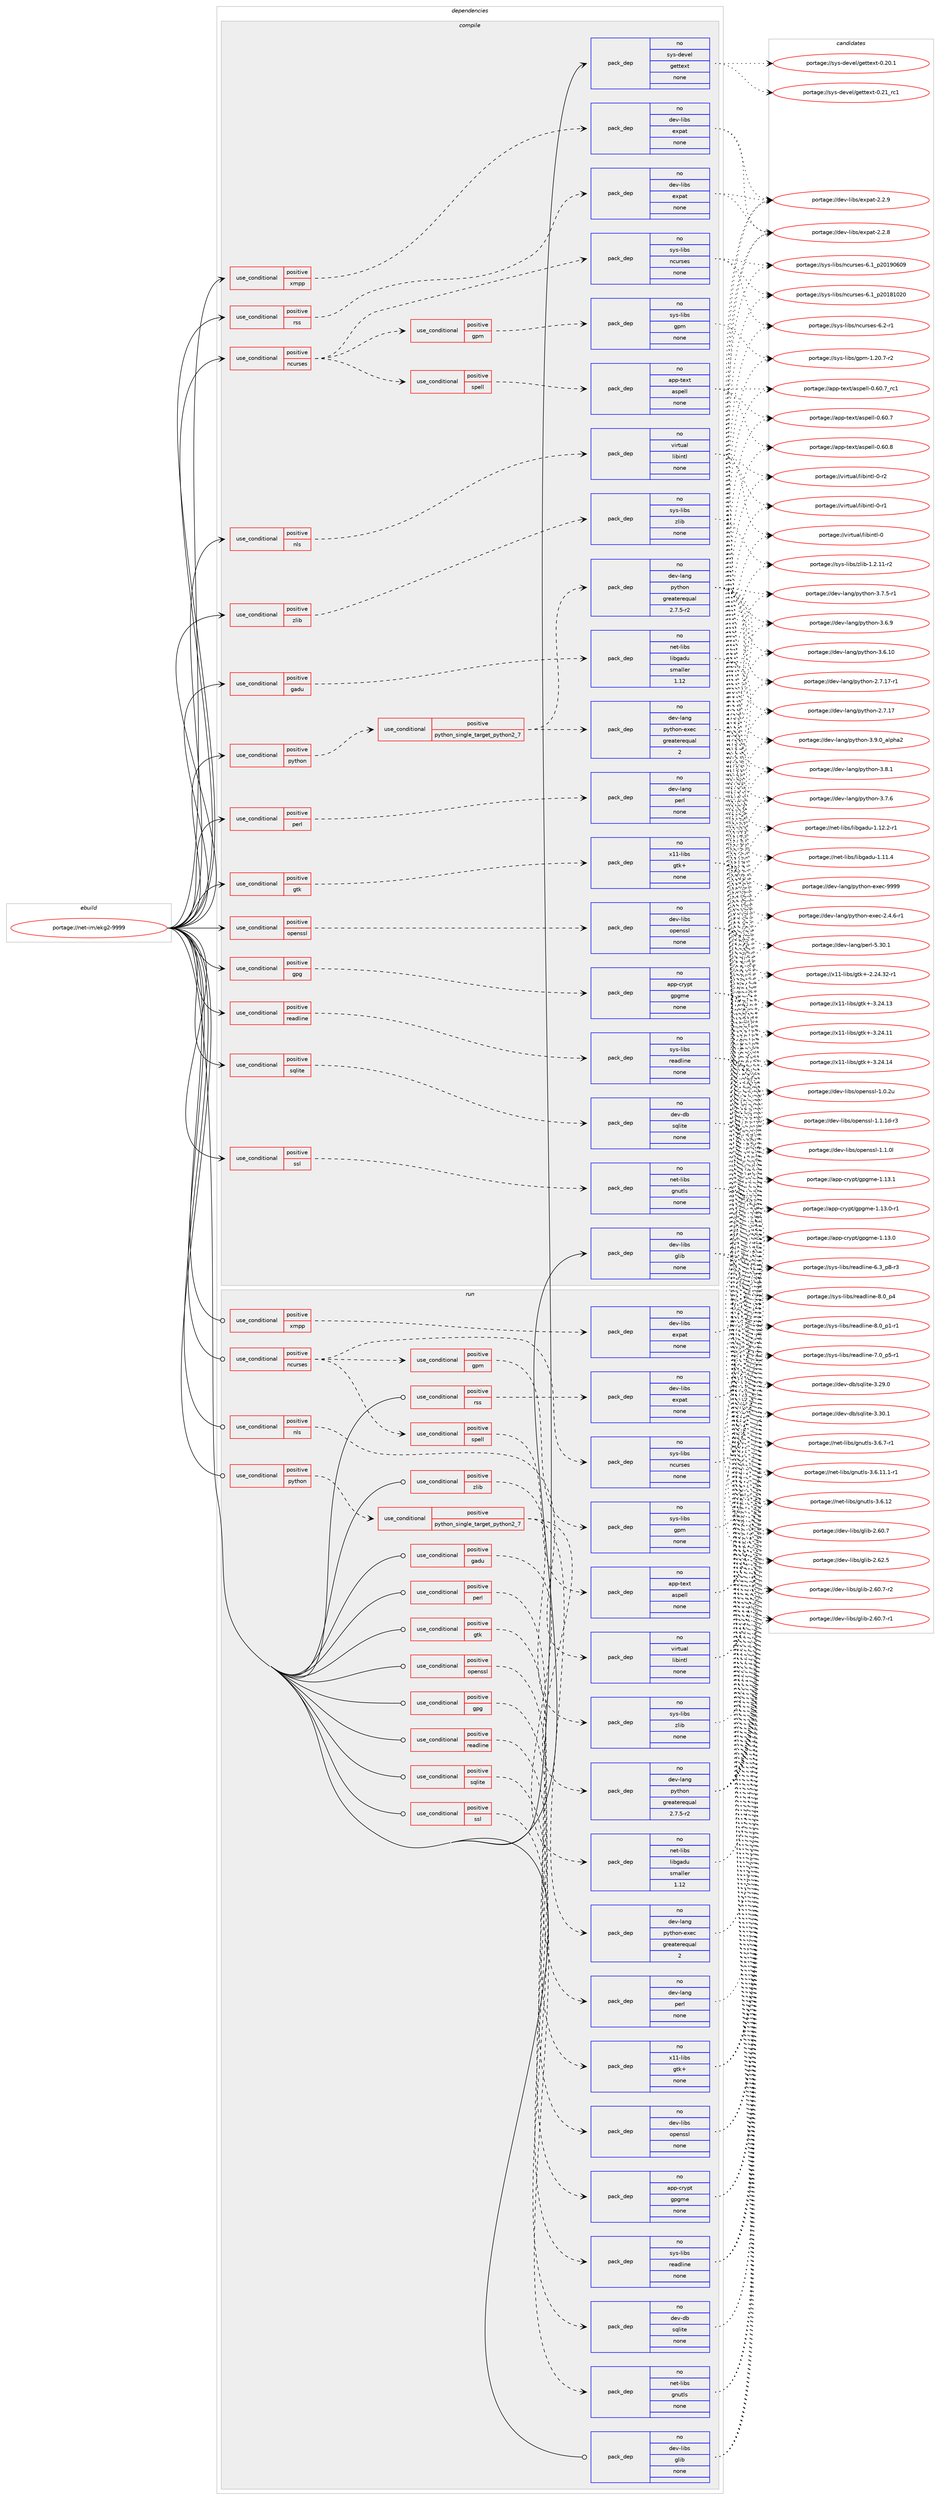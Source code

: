 digraph prolog {

# *************
# Graph options
# *************

newrank=true;
concentrate=true;
compound=true;
graph [rankdir=LR,fontname=Helvetica,fontsize=10,ranksep=1.5];#, ranksep=2.5, nodesep=0.2];
edge  [arrowhead=vee];
node  [fontname=Helvetica,fontsize=10];

# **********
# The ebuild
# **********

subgraph cluster_leftcol {
color=gray;
rank=same;
label=<<i>ebuild</i>>;
id [label="portage://net-im/ekg2-9999", color=red, width=4, href="../net-im/ekg2-9999.svg"];
}

# ****************
# The dependencies
# ****************

subgraph cluster_midcol {
color=gray;
label=<<i>dependencies</i>>;
subgraph cluster_compile {
fillcolor="#eeeeee";
style=filled;
label=<<i>compile</i>>;
subgraph cond21010 {
dependency94160 [label=<<TABLE BORDER="0" CELLBORDER="1" CELLSPACING="0" CELLPADDING="4"><TR><TD ROWSPAN="3" CELLPADDING="10">use_conditional</TD></TR><TR><TD>positive</TD></TR><TR><TD>gadu</TD></TR></TABLE>>, shape=none, color=red];
subgraph pack71405 {
dependency94161 [label=<<TABLE BORDER="0" CELLBORDER="1" CELLSPACING="0" CELLPADDING="4" WIDTH="220"><TR><TD ROWSPAN="6" CELLPADDING="30">pack_dep</TD></TR><TR><TD WIDTH="110">no</TD></TR><TR><TD>net-libs</TD></TR><TR><TD>libgadu</TD></TR><TR><TD>smaller</TD></TR><TR><TD>1.12</TD></TR></TABLE>>, shape=none, color=blue];
}
dependency94160:e -> dependency94161:w [weight=20,style="dashed",arrowhead="vee"];
}
id:e -> dependency94160:w [weight=20,style="solid",arrowhead="vee"];
subgraph cond21011 {
dependency94162 [label=<<TABLE BORDER="0" CELLBORDER="1" CELLSPACING="0" CELLPADDING="4"><TR><TD ROWSPAN="3" CELLPADDING="10">use_conditional</TD></TR><TR><TD>positive</TD></TR><TR><TD>gpg</TD></TR></TABLE>>, shape=none, color=red];
subgraph pack71406 {
dependency94163 [label=<<TABLE BORDER="0" CELLBORDER="1" CELLSPACING="0" CELLPADDING="4" WIDTH="220"><TR><TD ROWSPAN="6" CELLPADDING="30">pack_dep</TD></TR><TR><TD WIDTH="110">no</TD></TR><TR><TD>app-crypt</TD></TR><TR><TD>gpgme</TD></TR><TR><TD>none</TD></TR><TR><TD></TD></TR></TABLE>>, shape=none, color=blue];
}
dependency94162:e -> dependency94163:w [weight=20,style="dashed",arrowhead="vee"];
}
id:e -> dependency94162:w [weight=20,style="solid",arrowhead="vee"];
subgraph cond21012 {
dependency94164 [label=<<TABLE BORDER="0" CELLBORDER="1" CELLSPACING="0" CELLPADDING="4"><TR><TD ROWSPAN="3" CELLPADDING="10">use_conditional</TD></TR><TR><TD>positive</TD></TR><TR><TD>gtk</TD></TR></TABLE>>, shape=none, color=red];
subgraph pack71407 {
dependency94165 [label=<<TABLE BORDER="0" CELLBORDER="1" CELLSPACING="0" CELLPADDING="4" WIDTH="220"><TR><TD ROWSPAN="6" CELLPADDING="30">pack_dep</TD></TR><TR><TD WIDTH="110">no</TD></TR><TR><TD>x11-libs</TD></TR><TR><TD>gtk+</TD></TR><TR><TD>none</TD></TR><TR><TD></TD></TR></TABLE>>, shape=none, color=blue];
}
dependency94164:e -> dependency94165:w [weight=20,style="dashed",arrowhead="vee"];
}
id:e -> dependency94164:w [weight=20,style="solid",arrowhead="vee"];
subgraph cond21013 {
dependency94166 [label=<<TABLE BORDER="0" CELLBORDER="1" CELLSPACING="0" CELLPADDING="4"><TR><TD ROWSPAN="3" CELLPADDING="10">use_conditional</TD></TR><TR><TD>positive</TD></TR><TR><TD>ncurses</TD></TR></TABLE>>, shape=none, color=red];
subgraph pack71408 {
dependency94167 [label=<<TABLE BORDER="0" CELLBORDER="1" CELLSPACING="0" CELLPADDING="4" WIDTH="220"><TR><TD ROWSPAN="6" CELLPADDING="30">pack_dep</TD></TR><TR><TD WIDTH="110">no</TD></TR><TR><TD>sys-libs</TD></TR><TR><TD>ncurses</TD></TR><TR><TD>none</TD></TR><TR><TD></TD></TR></TABLE>>, shape=none, color=blue];
}
dependency94166:e -> dependency94167:w [weight=20,style="dashed",arrowhead="vee"];
subgraph cond21014 {
dependency94168 [label=<<TABLE BORDER="0" CELLBORDER="1" CELLSPACING="0" CELLPADDING="4"><TR><TD ROWSPAN="3" CELLPADDING="10">use_conditional</TD></TR><TR><TD>positive</TD></TR><TR><TD>gpm</TD></TR></TABLE>>, shape=none, color=red];
subgraph pack71409 {
dependency94169 [label=<<TABLE BORDER="0" CELLBORDER="1" CELLSPACING="0" CELLPADDING="4" WIDTH="220"><TR><TD ROWSPAN="6" CELLPADDING="30">pack_dep</TD></TR><TR><TD WIDTH="110">no</TD></TR><TR><TD>sys-libs</TD></TR><TR><TD>gpm</TD></TR><TR><TD>none</TD></TR><TR><TD></TD></TR></TABLE>>, shape=none, color=blue];
}
dependency94168:e -> dependency94169:w [weight=20,style="dashed",arrowhead="vee"];
}
dependency94166:e -> dependency94168:w [weight=20,style="dashed",arrowhead="vee"];
subgraph cond21015 {
dependency94170 [label=<<TABLE BORDER="0" CELLBORDER="1" CELLSPACING="0" CELLPADDING="4"><TR><TD ROWSPAN="3" CELLPADDING="10">use_conditional</TD></TR><TR><TD>positive</TD></TR><TR><TD>spell</TD></TR></TABLE>>, shape=none, color=red];
subgraph pack71410 {
dependency94171 [label=<<TABLE BORDER="0" CELLBORDER="1" CELLSPACING="0" CELLPADDING="4" WIDTH="220"><TR><TD ROWSPAN="6" CELLPADDING="30">pack_dep</TD></TR><TR><TD WIDTH="110">no</TD></TR><TR><TD>app-text</TD></TR><TR><TD>aspell</TD></TR><TR><TD>none</TD></TR><TR><TD></TD></TR></TABLE>>, shape=none, color=blue];
}
dependency94170:e -> dependency94171:w [weight=20,style="dashed",arrowhead="vee"];
}
dependency94166:e -> dependency94170:w [weight=20,style="dashed",arrowhead="vee"];
}
id:e -> dependency94166:w [weight=20,style="solid",arrowhead="vee"];
subgraph cond21016 {
dependency94172 [label=<<TABLE BORDER="0" CELLBORDER="1" CELLSPACING="0" CELLPADDING="4"><TR><TD ROWSPAN="3" CELLPADDING="10">use_conditional</TD></TR><TR><TD>positive</TD></TR><TR><TD>nls</TD></TR></TABLE>>, shape=none, color=red];
subgraph pack71411 {
dependency94173 [label=<<TABLE BORDER="0" CELLBORDER="1" CELLSPACING="0" CELLPADDING="4" WIDTH="220"><TR><TD ROWSPAN="6" CELLPADDING="30">pack_dep</TD></TR><TR><TD WIDTH="110">no</TD></TR><TR><TD>virtual</TD></TR><TR><TD>libintl</TD></TR><TR><TD>none</TD></TR><TR><TD></TD></TR></TABLE>>, shape=none, color=blue];
}
dependency94172:e -> dependency94173:w [weight=20,style="dashed",arrowhead="vee"];
}
id:e -> dependency94172:w [weight=20,style="solid",arrowhead="vee"];
subgraph cond21017 {
dependency94174 [label=<<TABLE BORDER="0" CELLBORDER="1" CELLSPACING="0" CELLPADDING="4"><TR><TD ROWSPAN="3" CELLPADDING="10">use_conditional</TD></TR><TR><TD>positive</TD></TR><TR><TD>openssl</TD></TR></TABLE>>, shape=none, color=red];
subgraph pack71412 {
dependency94175 [label=<<TABLE BORDER="0" CELLBORDER="1" CELLSPACING="0" CELLPADDING="4" WIDTH="220"><TR><TD ROWSPAN="6" CELLPADDING="30">pack_dep</TD></TR><TR><TD WIDTH="110">no</TD></TR><TR><TD>dev-libs</TD></TR><TR><TD>openssl</TD></TR><TR><TD>none</TD></TR><TR><TD></TD></TR></TABLE>>, shape=none, color=blue];
}
dependency94174:e -> dependency94175:w [weight=20,style="dashed",arrowhead="vee"];
}
id:e -> dependency94174:w [weight=20,style="solid",arrowhead="vee"];
subgraph cond21018 {
dependency94176 [label=<<TABLE BORDER="0" CELLBORDER="1" CELLSPACING="0" CELLPADDING="4"><TR><TD ROWSPAN="3" CELLPADDING="10">use_conditional</TD></TR><TR><TD>positive</TD></TR><TR><TD>perl</TD></TR></TABLE>>, shape=none, color=red];
subgraph pack71413 {
dependency94177 [label=<<TABLE BORDER="0" CELLBORDER="1" CELLSPACING="0" CELLPADDING="4" WIDTH="220"><TR><TD ROWSPAN="6" CELLPADDING="30">pack_dep</TD></TR><TR><TD WIDTH="110">no</TD></TR><TR><TD>dev-lang</TD></TR><TR><TD>perl</TD></TR><TR><TD>none</TD></TR><TR><TD></TD></TR></TABLE>>, shape=none, color=blue];
}
dependency94176:e -> dependency94177:w [weight=20,style="dashed",arrowhead="vee"];
}
id:e -> dependency94176:w [weight=20,style="solid",arrowhead="vee"];
subgraph cond21019 {
dependency94178 [label=<<TABLE BORDER="0" CELLBORDER="1" CELLSPACING="0" CELLPADDING="4"><TR><TD ROWSPAN="3" CELLPADDING="10">use_conditional</TD></TR><TR><TD>positive</TD></TR><TR><TD>python</TD></TR></TABLE>>, shape=none, color=red];
subgraph cond21020 {
dependency94179 [label=<<TABLE BORDER="0" CELLBORDER="1" CELLSPACING="0" CELLPADDING="4"><TR><TD ROWSPAN="3" CELLPADDING="10">use_conditional</TD></TR><TR><TD>positive</TD></TR><TR><TD>python_single_target_python2_7</TD></TR></TABLE>>, shape=none, color=red];
subgraph pack71414 {
dependency94180 [label=<<TABLE BORDER="0" CELLBORDER="1" CELLSPACING="0" CELLPADDING="4" WIDTH="220"><TR><TD ROWSPAN="6" CELLPADDING="30">pack_dep</TD></TR><TR><TD WIDTH="110">no</TD></TR><TR><TD>dev-lang</TD></TR><TR><TD>python</TD></TR><TR><TD>greaterequal</TD></TR><TR><TD>2.7.5-r2</TD></TR></TABLE>>, shape=none, color=blue];
}
dependency94179:e -> dependency94180:w [weight=20,style="dashed",arrowhead="vee"];
subgraph pack71415 {
dependency94181 [label=<<TABLE BORDER="0" CELLBORDER="1" CELLSPACING="0" CELLPADDING="4" WIDTH="220"><TR><TD ROWSPAN="6" CELLPADDING="30">pack_dep</TD></TR><TR><TD WIDTH="110">no</TD></TR><TR><TD>dev-lang</TD></TR><TR><TD>python-exec</TD></TR><TR><TD>greaterequal</TD></TR><TR><TD>2</TD></TR></TABLE>>, shape=none, color=blue];
}
dependency94179:e -> dependency94181:w [weight=20,style="dashed",arrowhead="vee"];
}
dependency94178:e -> dependency94179:w [weight=20,style="dashed",arrowhead="vee"];
}
id:e -> dependency94178:w [weight=20,style="solid",arrowhead="vee"];
subgraph cond21021 {
dependency94182 [label=<<TABLE BORDER="0" CELLBORDER="1" CELLSPACING="0" CELLPADDING="4"><TR><TD ROWSPAN="3" CELLPADDING="10">use_conditional</TD></TR><TR><TD>positive</TD></TR><TR><TD>readline</TD></TR></TABLE>>, shape=none, color=red];
subgraph pack71416 {
dependency94183 [label=<<TABLE BORDER="0" CELLBORDER="1" CELLSPACING="0" CELLPADDING="4" WIDTH="220"><TR><TD ROWSPAN="6" CELLPADDING="30">pack_dep</TD></TR><TR><TD WIDTH="110">no</TD></TR><TR><TD>sys-libs</TD></TR><TR><TD>readline</TD></TR><TR><TD>none</TD></TR><TR><TD></TD></TR></TABLE>>, shape=none, color=blue];
}
dependency94182:e -> dependency94183:w [weight=20,style="dashed",arrowhead="vee"];
}
id:e -> dependency94182:w [weight=20,style="solid",arrowhead="vee"];
subgraph cond21022 {
dependency94184 [label=<<TABLE BORDER="0" CELLBORDER="1" CELLSPACING="0" CELLPADDING="4"><TR><TD ROWSPAN="3" CELLPADDING="10">use_conditional</TD></TR><TR><TD>positive</TD></TR><TR><TD>rss</TD></TR></TABLE>>, shape=none, color=red];
subgraph pack71417 {
dependency94185 [label=<<TABLE BORDER="0" CELLBORDER="1" CELLSPACING="0" CELLPADDING="4" WIDTH="220"><TR><TD ROWSPAN="6" CELLPADDING="30">pack_dep</TD></TR><TR><TD WIDTH="110">no</TD></TR><TR><TD>dev-libs</TD></TR><TR><TD>expat</TD></TR><TR><TD>none</TD></TR><TR><TD></TD></TR></TABLE>>, shape=none, color=blue];
}
dependency94184:e -> dependency94185:w [weight=20,style="dashed",arrowhead="vee"];
}
id:e -> dependency94184:w [weight=20,style="solid",arrowhead="vee"];
subgraph cond21023 {
dependency94186 [label=<<TABLE BORDER="0" CELLBORDER="1" CELLSPACING="0" CELLPADDING="4"><TR><TD ROWSPAN="3" CELLPADDING="10">use_conditional</TD></TR><TR><TD>positive</TD></TR><TR><TD>sqlite</TD></TR></TABLE>>, shape=none, color=red];
subgraph pack71418 {
dependency94187 [label=<<TABLE BORDER="0" CELLBORDER="1" CELLSPACING="0" CELLPADDING="4" WIDTH="220"><TR><TD ROWSPAN="6" CELLPADDING="30">pack_dep</TD></TR><TR><TD WIDTH="110">no</TD></TR><TR><TD>dev-db</TD></TR><TR><TD>sqlite</TD></TR><TR><TD>none</TD></TR><TR><TD></TD></TR></TABLE>>, shape=none, color=blue];
}
dependency94186:e -> dependency94187:w [weight=20,style="dashed",arrowhead="vee"];
}
id:e -> dependency94186:w [weight=20,style="solid",arrowhead="vee"];
subgraph cond21024 {
dependency94188 [label=<<TABLE BORDER="0" CELLBORDER="1" CELLSPACING="0" CELLPADDING="4"><TR><TD ROWSPAN="3" CELLPADDING="10">use_conditional</TD></TR><TR><TD>positive</TD></TR><TR><TD>ssl</TD></TR></TABLE>>, shape=none, color=red];
subgraph pack71419 {
dependency94189 [label=<<TABLE BORDER="0" CELLBORDER="1" CELLSPACING="0" CELLPADDING="4" WIDTH="220"><TR><TD ROWSPAN="6" CELLPADDING="30">pack_dep</TD></TR><TR><TD WIDTH="110">no</TD></TR><TR><TD>net-libs</TD></TR><TR><TD>gnutls</TD></TR><TR><TD>none</TD></TR><TR><TD></TD></TR></TABLE>>, shape=none, color=blue];
}
dependency94188:e -> dependency94189:w [weight=20,style="dashed",arrowhead="vee"];
}
id:e -> dependency94188:w [weight=20,style="solid",arrowhead="vee"];
subgraph cond21025 {
dependency94190 [label=<<TABLE BORDER="0" CELLBORDER="1" CELLSPACING="0" CELLPADDING="4"><TR><TD ROWSPAN="3" CELLPADDING="10">use_conditional</TD></TR><TR><TD>positive</TD></TR><TR><TD>xmpp</TD></TR></TABLE>>, shape=none, color=red];
subgraph pack71420 {
dependency94191 [label=<<TABLE BORDER="0" CELLBORDER="1" CELLSPACING="0" CELLPADDING="4" WIDTH="220"><TR><TD ROWSPAN="6" CELLPADDING="30">pack_dep</TD></TR><TR><TD WIDTH="110">no</TD></TR><TR><TD>dev-libs</TD></TR><TR><TD>expat</TD></TR><TR><TD>none</TD></TR><TR><TD></TD></TR></TABLE>>, shape=none, color=blue];
}
dependency94190:e -> dependency94191:w [weight=20,style="dashed",arrowhead="vee"];
}
id:e -> dependency94190:w [weight=20,style="solid",arrowhead="vee"];
subgraph cond21026 {
dependency94192 [label=<<TABLE BORDER="0" CELLBORDER="1" CELLSPACING="0" CELLPADDING="4"><TR><TD ROWSPAN="3" CELLPADDING="10">use_conditional</TD></TR><TR><TD>positive</TD></TR><TR><TD>zlib</TD></TR></TABLE>>, shape=none, color=red];
subgraph pack71421 {
dependency94193 [label=<<TABLE BORDER="0" CELLBORDER="1" CELLSPACING="0" CELLPADDING="4" WIDTH="220"><TR><TD ROWSPAN="6" CELLPADDING="30">pack_dep</TD></TR><TR><TD WIDTH="110">no</TD></TR><TR><TD>sys-libs</TD></TR><TR><TD>zlib</TD></TR><TR><TD>none</TD></TR><TR><TD></TD></TR></TABLE>>, shape=none, color=blue];
}
dependency94192:e -> dependency94193:w [weight=20,style="dashed",arrowhead="vee"];
}
id:e -> dependency94192:w [weight=20,style="solid",arrowhead="vee"];
subgraph pack71422 {
dependency94194 [label=<<TABLE BORDER="0" CELLBORDER="1" CELLSPACING="0" CELLPADDING="4" WIDTH="220"><TR><TD ROWSPAN="6" CELLPADDING="30">pack_dep</TD></TR><TR><TD WIDTH="110">no</TD></TR><TR><TD>dev-libs</TD></TR><TR><TD>glib</TD></TR><TR><TD>none</TD></TR><TR><TD></TD></TR></TABLE>>, shape=none, color=blue];
}
id:e -> dependency94194:w [weight=20,style="solid",arrowhead="vee"];
subgraph pack71423 {
dependency94195 [label=<<TABLE BORDER="0" CELLBORDER="1" CELLSPACING="0" CELLPADDING="4" WIDTH="220"><TR><TD ROWSPAN="6" CELLPADDING="30">pack_dep</TD></TR><TR><TD WIDTH="110">no</TD></TR><TR><TD>sys-devel</TD></TR><TR><TD>gettext</TD></TR><TR><TD>none</TD></TR><TR><TD></TD></TR></TABLE>>, shape=none, color=blue];
}
id:e -> dependency94195:w [weight=20,style="solid",arrowhead="vee"];
}
subgraph cluster_compileandrun {
fillcolor="#eeeeee";
style=filled;
label=<<i>compile and run</i>>;
}
subgraph cluster_run {
fillcolor="#eeeeee";
style=filled;
label=<<i>run</i>>;
subgraph cond21027 {
dependency94196 [label=<<TABLE BORDER="0" CELLBORDER="1" CELLSPACING="0" CELLPADDING="4"><TR><TD ROWSPAN="3" CELLPADDING="10">use_conditional</TD></TR><TR><TD>positive</TD></TR><TR><TD>gadu</TD></TR></TABLE>>, shape=none, color=red];
subgraph pack71424 {
dependency94197 [label=<<TABLE BORDER="0" CELLBORDER="1" CELLSPACING="0" CELLPADDING="4" WIDTH="220"><TR><TD ROWSPAN="6" CELLPADDING="30">pack_dep</TD></TR><TR><TD WIDTH="110">no</TD></TR><TR><TD>net-libs</TD></TR><TR><TD>libgadu</TD></TR><TR><TD>smaller</TD></TR><TR><TD>1.12</TD></TR></TABLE>>, shape=none, color=blue];
}
dependency94196:e -> dependency94197:w [weight=20,style="dashed",arrowhead="vee"];
}
id:e -> dependency94196:w [weight=20,style="solid",arrowhead="odot"];
subgraph cond21028 {
dependency94198 [label=<<TABLE BORDER="0" CELLBORDER="1" CELLSPACING="0" CELLPADDING="4"><TR><TD ROWSPAN="3" CELLPADDING="10">use_conditional</TD></TR><TR><TD>positive</TD></TR><TR><TD>gpg</TD></TR></TABLE>>, shape=none, color=red];
subgraph pack71425 {
dependency94199 [label=<<TABLE BORDER="0" CELLBORDER="1" CELLSPACING="0" CELLPADDING="4" WIDTH="220"><TR><TD ROWSPAN="6" CELLPADDING="30">pack_dep</TD></TR><TR><TD WIDTH="110">no</TD></TR><TR><TD>app-crypt</TD></TR><TR><TD>gpgme</TD></TR><TR><TD>none</TD></TR><TR><TD></TD></TR></TABLE>>, shape=none, color=blue];
}
dependency94198:e -> dependency94199:w [weight=20,style="dashed",arrowhead="vee"];
}
id:e -> dependency94198:w [weight=20,style="solid",arrowhead="odot"];
subgraph cond21029 {
dependency94200 [label=<<TABLE BORDER="0" CELLBORDER="1" CELLSPACING="0" CELLPADDING="4"><TR><TD ROWSPAN="3" CELLPADDING="10">use_conditional</TD></TR><TR><TD>positive</TD></TR><TR><TD>gtk</TD></TR></TABLE>>, shape=none, color=red];
subgraph pack71426 {
dependency94201 [label=<<TABLE BORDER="0" CELLBORDER="1" CELLSPACING="0" CELLPADDING="4" WIDTH="220"><TR><TD ROWSPAN="6" CELLPADDING="30">pack_dep</TD></TR><TR><TD WIDTH="110">no</TD></TR><TR><TD>x11-libs</TD></TR><TR><TD>gtk+</TD></TR><TR><TD>none</TD></TR><TR><TD></TD></TR></TABLE>>, shape=none, color=blue];
}
dependency94200:e -> dependency94201:w [weight=20,style="dashed",arrowhead="vee"];
}
id:e -> dependency94200:w [weight=20,style="solid",arrowhead="odot"];
subgraph cond21030 {
dependency94202 [label=<<TABLE BORDER="0" CELLBORDER="1" CELLSPACING="0" CELLPADDING="4"><TR><TD ROWSPAN="3" CELLPADDING="10">use_conditional</TD></TR><TR><TD>positive</TD></TR><TR><TD>ncurses</TD></TR></TABLE>>, shape=none, color=red];
subgraph pack71427 {
dependency94203 [label=<<TABLE BORDER="0" CELLBORDER="1" CELLSPACING="0" CELLPADDING="4" WIDTH="220"><TR><TD ROWSPAN="6" CELLPADDING="30">pack_dep</TD></TR><TR><TD WIDTH="110">no</TD></TR><TR><TD>sys-libs</TD></TR><TR><TD>ncurses</TD></TR><TR><TD>none</TD></TR><TR><TD></TD></TR></TABLE>>, shape=none, color=blue];
}
dependency94202:e -> dependency94203:w [weight=20,style="dashed",arrowhead="vee"];
subgraph cond21031 {
dependency94204 [label=<<TABLE BORDER="0" CELLBORDER="1" CELLSPACING="0" CELLPADDING="4"><TR><TD ROWSPAN="3" CELLPADDING="10">use_conditional</TD></TR><TR><TD>positive</TD></TR><TR><TD>gpm</TD></TR></TABLE>>, shape=none, color=red];
subgraph pack71428 {
dependency94205 [label=<<TABLE BORDER="0" CELLBORDER="1" CELLSPACING="0" CELLPADDING="4" WIDTH="220"><TR><TD ROWSPAN="6" CELLPADDING="30">pack_dep</TD></TR><TR><TD WIDTH="110">no</TD></TR><TR><TD>sys-libs</TD></TR><TR><TD>gpm</TD></TR><TR><TD>none</TD></TR><TR><TD></TD></TR></TABLE>>, shape=none, color=blue];
}
dependency94204:e -> dependency94205:w [weight=20,style="dashed",arrowhead="vee"];
}
dependency94202:e -> dependency94204:w [weight=20,style="dashed",arrowhead="vee"];
subgraph cond21032 {
dependency94206 [label=<<TABLE BORDER="0" CELLBORDER="1" CELLSPACING="0" CELLPADDING="4"><TR><TD ROWSPAN="3" CELLPADDING="10">use_conditional</TD></TR><TR><TD>positive</TD></TR><TR><TD>spell</TD></TR></TABLE>>, shape=none, color=red];
subgraph pack71429 {
dependency94207 [label=<<TABLE BORDER="0" CELLBORDER="1" CELLSPACING="0" CELLPADDING="4" WIDTH="220"><TR><TD ROWSPAN="6" CELLPADDING="30">pack_dep</TD></TR><TR><TD WIDTH="110">no</TD></TR><TR><TD>app-text</TD></TR><TR><TD>aspell</TD></TR><TR><TD>none</TD></TR><TR><TD></TD></TR></TABLE>>, shape=none, color=blue];
}
dependency94206:e -> dependency94207:w [weight=20,style="dashed",arrowhead="vee"];
}
dependency94202:e -> dependency94206:w [weight=20,style="dashed",arrowhead="vee"];
}
id:e -> dependency94202:w [weight=20,style="solid",arrowhead="odot"];
subgraph cond21033 {
dependency94208 [label=<<TABLE BORDER="0" CELLBORDER="1" CELLSPACING="0" CELLPADDING="4"><TR><TD ROWSPAN="3" CELLPADDING="10">use_conditional</TD></TR><TR><TD>positive</TD></TR><TR><TD>nls</TD></TR></TABLE>>, shape=none, color=red];
subgraph pack71430 {
dependency94209 [label=<<TABLE BORDER="0" CELLBORDER="1" CELLSPACING="0" CELLPADDING="4" WIDTH="220"><TR><TD ROWSPAN="6" CELLPADDING="30">pack_dep</TD></TR><TR><TD WIDTH="110">no</TD></TR><TR><TD>virtual</TD></TR><TR><TD>libintl</TD></TR><TR><TD>none</TD></TR><TR><TD></TD></TR></TABLE>>, shape=none, color=blue];
}
dependency94208:e -> dependency94209:w [weight=20,style="dashed",arrowhead="vee"];
}
id:e -> dependency94208:w [weight=20,style="solid",arrowhead="odot"];
subgraph cond21034 {
dependency94210 [label=<<TABLE BORDER="0" CELLBORDER="1" CELLSPACING="0" CELLPADDING="4"><TR><TD ROWSPAN="3" CELLPADDING="10">use_conditional</TD></TR><TR><TD>positive</TD></TR><TR><TD>openssl</TD></TR></TABLE>>, shape=none, color=red];
subgraph pack71431 {
dependency94211 [label=<<TABLE BORDER="0" CELLBORDER="1" CELLSPACING="0" CELLPADDING="4" WIDTH="220"><TR><TD ROWSPAN="6" CELLPADDING="30">pack_dep</TD></TR><TR><TD WIDTH="110">no</TD></TR><TR><TD>dev-libs</TD></TR><TR><TD>openssl</TD></TR><TR><TD>none</TD></TR><TR><TD></TD></TR></TABLE>>, shape=none, color=blue];
}
dependency94210:e -> dependency94211:w [weight=20,style="dashed",arrowhead="vee"];
}
id:e -> dependency94210:w [weight=20,style="solid",arrowhead="odot"];
subgraph cond21035 {
dependency94212 [label=<<TABLE BORDER="0" CELLBORDER="1" CELLSPACING="0" CELLPADDING="4"><TR><TD ROWSPAN="3" CELLPADDING="10">use_conditional</TD></TR><TR><TD>positive</TD></TR><TR><TD>perl</TD></TR></TABLE>>, shape=none, color=red];
subgraph pack71432 {
dependency94213 [label=<<TABLE BORDER="0" CELLBORDER="1" CELLSPACING="0" CELLPADDING="4" WIDTH="220"><TR><TD ROWSPAN="6" CELLPADDING="30">pack_dep</TD></TR><TR><TD WIDTH="110">no</TD></TR><TR><TD>dev-lang</TD></TR><TR><TD>perl</TD></TR><TR><TD>none</TD></TR><TR><TD></TD></TR></TABLE>>, shape=none, color=blue];
}
dependency94212:e -> dependency94213:w [weight=20,style="dashed",arrowhead="vee"];
}
id:e -> dependency94212:w [weight=20,style="solid",arrowhead="odot"];
subgraph cond21036 {
dependency94214 [label=<<TABLE BORDER="0" CELLBORDER="1" CELLSPACING="0" CELLPADDING="4"><TR><TD ROWSPAN="3" CELLPADDING="10">use_conditional</TD></TR><TR><TD>positive</TD></TR><TR><TD>python</TD></TR></TABLE>>, shape=none, color=red];
subgraph cond21037 {
dependency94215 [label=<<TABLE BORDER="0" CELLBORDER="1" CELLSPACING="0" CELLPADDING="4"><TR><TD ROWSPAN="3" CELLPADDING="10">use_conditional</TD></TR><TR><TD>positive</TD></TR><TR><TD>python_single_target_python2_7</TD></TR></TABLE>>, shape=none, color=red];
subgraph pack71433 {
dependency94216 [label=<<TABLE BORDER="0" CELLBORDER="1" CELLSPACING="0" CELLPADDING="4" WIDTH="220"><TR><TD ROWSPAN="6" CELLPADDING="30">pack_dep</TD></TR><TR><TD WIDTH="110">no</TD></TR><TR><TD>dev-lang</TD></TR><TR><TD>python</TD></TR><TR><TD>greaterequal</TD></TR><TR><TD>2.7.5-r2</TD></TR></TABLE>>, shape=none, color=blue];
}
dependency94215:e -> dependency94216:w [weight=20,style="dashed",arrowhead="vee"];
subgraph pack71434 {
dependency94217 [label=<<TABLE BORDER="0" CELLBORDER="1" CELLSPACING="0" CELLPADDING="4" WIDTH="220"><TR><TD ROWSPAN="6" CELLPADDING="30">pack_dep</TD></TR><TR><TD WIDTH="110">no</TD></TR><TR><TD>dev-lang</TD></TR><TR><TD>python-exec</TD></TR><TR><TD>greaterequal</TD></TR><TR><TD>2</TD></TR></TABLE>>, shape=none, color=blue];
}
dependency94215:e -> dependency94217:w [weight=20,style="dashed",arrowhead="vee"];
}
dependency94214:e -> dependency94215:w [weight=20,style="dashed",arrowhead="vee"];
}
id:e -> dependency94214:w [weight=20,style="solid",arrowhead="odot"];
subgraph cond21038 {
dependency94218 [label=<<TABLE BORDER="0" CELLBORDER="1" CELLSPACING="0" CELLPADDING="4"><TR><TD ROWSPAN="3" CELLPADDING="10">use_conditional</TD></TR><TR><TD>positive</TD></TR><TR><TD>readline</TD></TR></TABLE>>, shape=none, color=red];
subgraph pack71435 {
dependency94219 [label=<<TABLE BORDER="0" CELLBORDER="1" CELLSPACING="0" CELLPADDING="4" WIDTH="220"><TR><TD ROWSPAN="6" CELLPADDING="30">pack_dep</TD></TR><TR><TD WIDTH="110">no</TD></TR><TR><TD>sys-libs</TD></TR><TR><TD>readline</TD></TR><TR><TD>none</TD></TR><TR><TD></TD></TR></TABLE>>, shape=none, color=blue];
}
dependency94218:e -> dependency94219:w [weight=20,style="dashed",arrowhead="vee"];
}
id:e -> dependency94218:w [weight=20,style="solid",arrowhead="odot"];
subgraph cond21039 {
dependency94220 [label=<<TABLE BORDER="0" CELLBORDER="1" CELLSPACING="0" CELLPADDING="4"><TR><TD ROWSPAN="3" CELLPADDING="10">use_conditional</TD></TR><TR><TD>positive</TD></TR><TR><TD>rss</TD></TR></TABLE>>, shape=none, color=red];
subgraph pack71436 {
dependency94221 [label=<<TABLE BORDER="0" CELLBORDER="1" CELLSPACING="0" CELLPADDING="4" WIDTH="220"><TR><TD ROWSPAN="6" CELLPADDING="30">pack_dep</TD></TR><TR><TD WIDTH="110">no</TD></TR><TR><TD>dev-libs</TD></TR><TR><TD>expat</TD></TR><TR><TD>none</TD></TR><TR><TD></TD></TR></TABLE>>, shape=none, color=blue];
}
dependency94220:e -> dependency94221:w [weight=20,style="dashed",arrowhead="vee"];
}
id:e -> dependency94220:w [weight=20,style="solid",arrowhead="odot"];
subgraph cond21040 {
dependency94222 [label=<<TABLE BORDER="0" CELLBORDER="1" CELLSPACING="0" CELLPADDING="4"><TR><TD ROWSPAN="3" CELLPADDING="10">use_conditional</TD></TR><TR><TD>positive</TD></TR><TR><TD>sqlite</TD></TR></TABLE>>, shape=none, color=red];
subgraph pack71437 {
dependency94223 [label=<<TABLE BORDER="0" CELLBORDER="1" CELLSPACING="0" CELLPADDING="4" WIDTH="220"><TR><TD ROWSPAN="6" CELLPADDING="30">pack_dep</TD></TR><TR><TD WIDTH="110">no</TD></TR><TR><TD>dev-db</TD></TR><TR><TD>sqlite</TD></TR><TR><TD>none</TD></TR><TR><TD></TD></TR></TABLE>>, shape=none, color=blue];
}
dependency94222:e -> dependency94223:w [weight=20,style="dashed",arrowhead="vee"];
}
id:e -> dependency94222:w [weight=20,style="solid",arrowhead="odot"];
subgraph cond21041 {
dependency94224 [label=<<TABLE BORDER="0" CELLBORDER="1" CELLSPACING="0" CELLPADDING="4"><TR><TD ROWSPAN="3" CELLPADDING="10">use_conditional</TD></TR><TR><TD>positive</TD></TR><TR><TD>ssl</TD></TR></TABLE>>, shape=none, color=red];
subgraph pack71438 {
dependency94225 [label=<<TABLE BORDER="0" CELLBORDER="1" CELLSPACING="0" CELLPADDING="4" WIDTH="220"><TR><TD ROWSPAN="6" CELLPADDING="30">pack_dep</TD></TR><TR><TD WIDTH="110">no</TD></TR><TR><TD>net-libs</TD></TR><TR><TD>gnutls</TD></TR><TR><TD>none</TD></TR><TR><TD></TD></TR></TABLE>>, shape=none, color=blue];
}
dependency94224:e -> dependency94225:w [weight=20,style="dashed",arrowhead="vee"];
}
id:e -> dependency94224:w [weight=20,style="solid",arrowhead="odot"];
subgraph cond21042 {
dependency94226 [label=<<TABLE BORDER="0" CELLBORDER="1" CELLSPACING="0" CELLPADDING="4"><TR><TD ROWSPAN="3" CELLPADDING="10">use_conditional</TD></TR><TR><TD>positive</TD></TR><TR><TD>xmpp</TD></TR></TABLE>>, shape=none, color=red];
subgraph pack71439 {
dependency94227 [label=<<TABLE BORDER="0" CELLBORDER="1" CELLSPACING="0" CELLPADDING="4" WIDTH="220"><TR><TD ROWSPAN="6" CELLPADDING="30">pack_dep</TD></TR><TR><TD WIDTH="110">no</TD></TR><TR><TD>dev-libs</TD></TR><TR><TD>expat</TD></TR><TR><TD>none</TD></TR><TR><TD></TD></TR></TABLE>>, shape=none, color=blue];
}
dependency94226:e -> dependency94227:w [weight=20,style="dashed",arrowhead="vee"];
}
id:e -> dependency94226:w [weight=20,style="solid",arrowhead="odot"];
subgraph cond21043 {
dependency94228 [label=<<TABLE BORDER="0" CELLBORDER="1" CELLSPACING="0" CELLPADDING="4"><TR><TD ROWSPAN="3" CELLPADDING="10">use_conditional</TD></TR><TR><TD>positive</TD></TR><TR><TD>zlib</TD></TR></TABLE>>, shape=none, color=red];
subgraph pack71440 {
dependency94229 [label=<<TABLE BORDER="0" CELLBORDER="1" CELLSPACING="0" CELLPADDING="4" WIDTH="220"><TR><TD ROWSPAN="6" CELLPADDING="30">pack_dep</TD></TR><TR><TD WIDTH="110">no</TD></TR><TR><TD>sys-libs</TD></TR><TR><TD>zlib</TD></TR><TR><TD>none</TD></TR><TR><TD></TD></TR></TABLE>>, shape=none, color=blue];
}
dependency94228:e -> dependency94229:w [weight=20,style="dashed",arrowhead="vee"];
}
id:e -> dependency94228:w [weight=20,style="solid",arrowhead="odot"];
subgraph pack71441 {
dependency94230 [label=<<TABLE BORDER="0" CELLBORDER="1" CELLSPACING="0" CELLPADDING="4" WIDTH="220"><TR><TD ROWSPAN="6" CELLPADDING="30">pack_dep</TD></TR><TR><TD WIDTH="110">no</TD></TR><TR><TD>dev-libs</TD></TR><TR><TD>glib</TD></TR><TR><TD>none</TD></TR><TR><TD></TD></TR></TABLE>>, shape=none, color=blue];
}
id:e -> dependency94230:w [weight=20,style="solid",arrowhead="odot"];
}
}

# **************
# The candidates
# **************

subgraph cluster_choices {
rank=same;
color=gray;
label=<<i>candidates</i>>;

subgraph choice71405 {
color=black;
nodesep=1;
choice1101011164510810598115471081059810397100117454946495046504511449 [label="portage://net-libs/libgadu-1.12.2-r1", color=red, width=4,href="../net-libs/libgadu-1.12.2-r1.svg"];
choice110101116451081059811547108105981039710011745494649494652 [label="portage://net-libs/libgadu-1.11.4", color=red, width=4,href="../net-libs/libgadu-1.11.4.svg"];
dependency94161:e -> choice1101011164510810598115471081059810397100117454946495046504511449:w [style=dotted,weight="100"];
dependency94161:e -> choice110101116451081059811547108105981039710011745494649494652:w [style=dotted,weight="100"];
}
subgraph choice71406 {
color=black;
nodesep=1;
choice9711211245991141211121164710311210310910145494649514649 [label="portage://app-crypt/gpgme-1.13.1", color=red, width=4,href="../app-crypt/gpgme-1.13.1.svg"];
choice97112112459911412111211647103112103109101454946495146484511449 [label="portage://app-crypt/gpgme-1.13.0-r1", color=red, width=4,href="../app-crypt/gpgme-1.13.0-r1.svg"];
choice9711211245991141211121164710311210310910145494649514648 [label="portage://app-crypt/gpgme-1.13.0", color=red, width=4,href="../app-crypt/gpgme-1.13.0.svg"];
dependency94163:e -> choice9711211245991141211121164710311210310910145494649514649:w [style=dotted,weight="100"];
dependency94163:e -> choice97112112459911412111211647103112103109101454946495146484511449:w [style=dotted,weight="100"];
dependency94163:e -> choice9711211245991141211121164710311210310910145494649514648:w [style=dotted,weight="100"];
}
subgraph choice71407 {
color=black;
nodesep=1;
choice1204949451081059811547103116107434551465052464952 [label="portage://x11-libs/gtk+-3.24.14", color=red, width=4,href="../x11-libs/gtk+-3.24.14.svg"];
choice1204949451081059811547103116107434551465052464951 [label="portage://x11-libs/gtk+-3.24.13", color=red, width=4,href="../x11-libs/gtk+-3.24.13.svg"];
choice1204949451081059811547103116107434551465052464949 [label="portage://x11-libs/gtk+-3.24.11", color=red, width=4,href="../x11-libs/gtk+-3.24.11.svg"];
choice12049494510810598115471031161074345504650524651504511449 [label="portage://x11-libs/gtk+-2.24.32-r1", color=red, width=4,href="../x11-libs/gtk+-2.24.32-r1.svg"];
dependency94165:e -> choice1204949451081059811547103116107434551465052464952:w [style=dotted,weight="100"];
dependency94165:e -> choice1204949451081059811547103116107434551465052464951:w [style=dotted,weight="100"];
dependency94165:e -> choice1204949451081059811547103116107434551465052464949:w [style=dotted,weight="100"];
dependency94165:e -> choice12049494510810598115471031161074345504650524651504511449:w [style=dotted,weight="100"];
}
subgraph choice71408 {
color=black;
nodesep=1;
choice11512111545108105981154711099117114115101115455446504511449 [label="portage://sys-libs/ncurses-6.2-r1", color=red, width=4,href="../sys-libs/ncurses-6.2-r1.svg"];
choice1151211154510810598115471109911711411510111545544649951125048495748544857 [label="portage://sys-libs/ncurses-6.1_p20190609", color=red, width=4,href="../sys-libs/ncurses-6.1_p20190609.svg"];
choice1151211154510810598115471109911711411510111545544649951125048495649485048 [label="portage://sys-libs/ncurses-6.1_p20181020", color=red, width=4,href="../sys-libs/ncurses-6.1_p20181020.svg"];
dependency94167:e -> choice11512111545108105981154711099117114115101115455446504511449:w [style=dotted,weight="100"];
dependency94167:e -> choice1151211154510810598115471109911711411510111545544649951125048495748544857:w [style=dotted,weight="100"];
dependency94167:e -> choice1151211154510810598115471109911711411510111545544649951125048495649485048:w [style=dotted,weight="100"];
}
subgraph choice71409 {
color=black;
nodesep=1;
choice115121115451081059811547103112109454946504846554511450 [label="portage://sys-libs/gpm-1.20.7-r2", color=red, width=4,href="../sys-libs/gpm-1.20.7-r2.svg"];
dependency94169:e -> choice115121115451081059811547103112109454946504846554511450:w [style=dotted,weight="100"];
}
subgraph choice71410 {
color=black;
nodesep=1;
choice9711211245116101120116479711511210110810845484654484656 [label="portage://app-text/aspell-0.60.8", color=red, width=4,href="../app-text/aspell-0.60.8.svg"];
choice9711211245116101120116479711511210110810845484654484655951149949 [label="portage://app-text/aspell-0.60.7_rc1", color=red, width=4,href="../app-text/aspell-0.60.7_rc1.svg"];
choice9711211245116101120116479711511210110810845484654484655 [label="portage://app-text/aspell-0.60.7", color=red, width=4,href="../app-text/aspell-0.60.7.svg"];
dependency94171:e -> choice9711211245116101120116479711511210110810845484654484656:w [style=dotted,weight="100"];
dependency94171:e -> choice9711211245116101120116479711511210110810845484654484655951149949:w [style=dotted,weight="100"];
dependency94171:e -> choice9711211245116101120116479711511210110810845484654484655:w [style=dotted,weight="100"];
}
subgraph choice71411 {
color=black;
nodesep=1;
choice11810511411611797108471081059810511011610845484511450 [label="portage://virtual/libintl-0-r2", color=red, width=4,href="../virtual/libintl-0-r2.svg"];
choice11810511411611797108471081059810511011610845484511449 [label="portage://virtual/libintl-0-r1", color=red, width=4,href="../virtual/libintl-0-r1.svg"];
choice1181051141161179710847108105981051101161084548 [label="portage://virtual/libintl-0", color=red, width=4,href="../virtual/libintl-0.svg"];
dependency94173:e -> choice11810511411611797108471081059810511011610845484511450:w [style=dotted,weight="100"];
dependency94173:e -> choice11810511411611797108471081059810511011610845484511449:w [style=dotted,weight="100"];
dependency94173:e -> choice1181051141161179710847108105981051101161084548:w [style=dotted,weight="100"];
}
subgraph choice71412 {
color=black;
nodesep=1;
choice1001011184510810598115471111121011101151151084549464946491004511451 [label="portage://dev-libs/openssl-1.1.1d-r3", color=red, width=4,href="../dev-libs/openssl-1.1.1d-r3.svg"];
choice100101118451081059811547111112101110115115108454946494648108 [label="portage://dev-libs/openssl-1.1.0l", color=red, width=4,href="../dev-libs/openssl-1.1.0l.svg"];
choice100101118451081059811547111112101110115115108454946484650117 [label="portage://dev-libs/openssl-1.0.2u", color=red, width=4,href="../dev-libs/openssl-1.0.2u.svg"];
dependency94175:e -> choice1001011184510810598115471111121011101151151084549464946491004511451:w [style=dotted,weight="100"];
dependency94175:e -> choice100101118451081059811547111112101110115115108454946494648108:w [style=dotted,weight="100"];
dependency94175:e -> choice100101118451081059811547111112101110115115108454946484650117:w [style=dotted,weight="100"];
}
subgraph choice71413 {
color=black;
nodesep=1;
choice10010111845108971101034711210111410845534651484649 [label="portage://dev-lang/perl-5.30.1", color=red, width=4,href="../dev-lang/perl-5.30.1.svg"];
dependency94177:e -> choice10010111845108971101034711210111410845534651484649:w [style=dotted,weight="100"];
}
subgraph choice71414 {
color=black;
nodesep=1;
choice10010111845108971101034711212111610411111045514657464895971081121049750 [label="portage://dev-lang/python-3.9.0_alpha2", color=red, width=4,href="../dev-lang/python-3.9.0_alpha2.svg"];
choice100101118451089711010347112121116104111110455146564649 [label="portage://dev-lang/python-3.8.1", color=red, width=4,href="../dev-lang/python-3.8.1.svg"];
choice100101118451089711010347112121116104111110455146554654 [label="portage://dev-lang/python-3.7.6", color=red, width=4,href="../dev-lang/python-3.7.6.svg"];
choice1001011184510897110103471121211161041111104551465546534511449 [label="portage://dev-lang/python-3.7.5-r1", color=red, width=4,href="../dev-lang/python-3.7.5-r1.svg"];
choice100101118451089711010347112121116104111110455146544657 [label="portage://dev-lang/python-3.6.9", color=red, width=4,href="../dev-lang/python-3.6.9.svg"];
choice10010111845108971101034711212111610411111045514654464948 [label="portage://dev-lang/python-3.6.10", color=red, width=4,href="../dev-lang/python-3.6.10.svg"];
choice100101118451089711010347112121116104111110455046554649554511449 [label="portage://dev-lang/python-2.7.17-r1", color=red, width=4,href="../dev-lang/python-2.7.17-r1.svg"];
choice10010111845108971101034711212111610411111045504655464955 [label="portage://dev-lang/python-2.7.17", color=red, width=4,href="../dev-lang/python-2.7.17.svg"];
dependency94180:e -> choice10010111845108971101034711212111610411111045514657464895971081121049750:w [style=dotted,weight="100"];
dependency94180:e -> choice100101118451089711010347112121116104111110455146564649:w [style=dotted,weight="100"];
dependency94180:e -> choice100101118451089711010347112121116104111110455146554654:w [style=dotted,weight="100"];
dependency94180:e -> choice1001011184510897110103471121211161041111104551465546534511449:w [style=dotted,weight="100"];
dependency94180:e -> choice100101118451089711010347112121116104111110455146544657:w [style=dotted,weight="100"];
dependency94180:e -> choice10010111845108971101034711212111610411111045514654464948:w [style=dotted,weight="100"];
dependency94180:e -> choice100101118451089711010347112121116104111110455046554649554511449:w [style=dotted,weight="100"];
dependency94180:e -> choice10010111845108971101034711212111610411111045504655464955:w [style=dotted,weight="100"];
}
subgraph choice71415 {
color=black;
nodesep=1;
choice10010111845108971101034711212111610411111045101120101994557575757 [label="portage://dev-lang/python-exec-9999", color=red, width=4,href="../dev-lang/python-exec-9999.svg"];
choice10010111845108971101034711212111610411111045101120101994550465246544511449 [label="portage://dev-lang/python-exec-2.4.6-r1", color=red, width=4,href="../dev-lang/python-exec-2.4.6-r1.svg"];
dependency94181:e -> choice10010111845108971101034711212111610411111045101120101994557575757:w [style=dotted,weight="100"];
dependency94181:e -> choice10010111845108971101034711212111610411111045101120101994550465246544511449:w [style=dotted,weight="100"];
}
subgraph choice71416 {
color=black;
nodesep=1;
choice11512111545108105981154711410197100108105110101455646489511252 [label="portage://sys-libs/readline-8.0_p4", color=red, width=4,href="../sys-libs/readline-8.0_p4.svg"];
choice115121115451081059811547114101971001081051101014556464895112494511449 [label="portage://sys-libs/readline-8.0_p1-r1", color=red, width=4,href="../sys-libs/readline-8.0_p1-r1.svg"];
choice115121115451081059811547114101971001081051101014555464895112534511449 [label="portage://sys-libs/readline-7.0_p5-r1", color=red, width=4,href="../sys-libs/readline-7.0_p5-r1.svg"];
choice115121115451081059811547114101971001081051101014554465195112564511451 [label="portage://sys-libs/readline-6.3_p8-r3", color=red, width=4,href="../sys-libs/readline-6.3_p8-r3.svg"];
dependency94183:e -> choice11512111545108105981154711410197100108105110101455646489511252:w [style=dotted,weight="100"];
dependency94183:e -> choice115121115451081059811547114101971001081051101014556464895112494511449:w [style=dotted,weight="100"];
dependency94183:e -> choice115121115451081059811547114101971001081051101014555464895112534511449:w [style=dotted,weight="100"];
dependency94183:e -> choice115121115451081059811547114101971001081051101014554465195112564511451:w [style=dotted,weight="100"];
}
subgraph choice71417 {
color=black;
nodesep=1;
choice10010111845108105981154710112011297116455046504657 [label="portage://dev-libs/expat-2.2.9", color=red, width=4,href="../dev-libs/expat-2.2.9.svg"];
choice10010111845108105981154710112011297116455046504656 [label="portage://dev-libs/expat-2.2.8", color=red, width=4,href="../dev-libs/expat-2.2.8.svg"];
dependency94185:e -> choice10010111845108105981154710112011297116455046504657:w [style=dotted,weight="100"];
dependency94185:e -> choice10010111845108105981154710112011297116455046504656:w [style=dotted,weight="100"];
}
subgraph choice71418 {
color=black;
nodesep=1;
choice10010111845100984711511310810511610145514651484649 [label="portage://dev-db/sqlite-3.30.1", color=red, width=4,href="../dev-db/sqlite-3.30.1.svg"];
choice10010111845100984711511310810511610145514650574648 [label="portage://dev-db/sqlite-3.29.0", color=red, width=4,href="../dev-db/sqlite-3.29.0.svg"];
dependency94187:e -> choice10010111845100984711511310810511610145514651484649:w [style=dotted,weight="100"];
dependency94187:e -> choice10010111845100984711511310810511610145514650574648:w [style=dotted,weight="100"];
}
subgraph choice71419 {
color=black;
nodesep=1;
choice1101011164510810598115471031101171161081154551465446554511449 [label="portage://net-libs/gnutls-3.6.7-r1", color=red, width=4,href="../net-libs/gnutls-3.6.7-r1.svg"];
choice11010111645108105981154710311011711610811545514654464950 [label="portage://net-libs/gnutls-3.6.12", color=red, width=4,href="../net-libs/gnutls-3.6.12.svg"];
choice1101011164510810598115471031101171161081154551465446494946494511449 [label="portage://net-libs/gnutls-3.6.11.1-r1", color=red, width=4,href="../net-libs/gnutls-3.6.11.1-r1.svg"];
dependency94189:e -> choice1101011164510810598115471031101171161081154551465446554511449:w [style=dotted,weight="100"];
dependency94189:e -> choice11010111645108105981154710311011711610811545514654464950:w [style=dotted,weight="100"];
dependency94189:e -> choice1101011164510810598115471031101171161081154551465446494946494511449:w [style=dotted,weight="100"];
}
subgraph choice71420 {
color=black;
nodesep=1;
choice10010111845108105981154710112011297116455046504657 [label="portage://dev-libs/expat-2.2.9", color=red, width=4,href="../dev-libs/expat-2.2.9.svg"];
choice10010111845108105981154710112011297116455046504656 [label="portage://dev-libs/expat-2.2.8", color=red, width=4,href="../dev-libs/expat-2.2.8.svg"];
dependency94191:e -> choice10010111845108105981154710112011297116455046504657:w [style=dotted,weight="100"];
dependency94191:e -> choice10010111845108105981154710112011297116455046504656:w [style=dotted,weight="100"];
}
subgraph choice71421 {
color=black;
nodesep=1;
choice11512111545108105981154712210810598454946504649494511450 [label="portage://sys-libs/zlib-1.2.11-r2", color=red, width=4,href="../sys-libs/zlib-1.2.11-r2.svg"];
dependency94193:e -> choice11512111545108105981154712210810598454946504649494511450:w [style=dotted,weight="100"];
}
subgraph choice71422 {
color=black;
nodesep=1;
choice1001011184510810598115471031081059845504654504653 [label="portage://dev-libs/glib-2.62.5", color=red, width=4,href="../dev-libs/glib-2.62.5.svg"];
choice10010111845108105981154710310810598455046544846554511450 [label="portage://dev-libs/glib-2.60.7-r2", color=red, width=4,href="../dev-libs/glib-2.60.7-r2.svg"];
choice10010111845108105981154710310810598455046544846554511449 [label="portage://dev-libs/glib-2.60.7-r1", color=red, width=4,href="../dev-libs/glib-2.60.7-r1.svg"];
choice1001011184510810598115471031081059845504654484655 [label="portage://dev-libs/glib-2.60.7", color=red, width=4,href="../dev-libs/glib-2.60.7.svg"];
dependency94194:e -> choice1001011184510810598115471031081059845504654504653:w [style=dotted,weight="100"];
dependency94194:e -> choice10010111845108105981154710310810598455046544846554511450:w [style=dotted,weight="100"];
dependency94194:e -> choice10010111845108105981154710310810598455046544846554511449:w [style=dotted,weight="100"];
dependency94194:e -> choice1001011184510810598115471031081059845504654484655:w [style=dotted,weight="100"];
}
subgraph choice71423 {
color=black;
nodesep=1;
choice11512111545100101118101108471031011161161011201164548465049951149949 [label="portage://sys-devel/gettext-0.21_rc1", color=red, width=4,href="../sys-devel/gettext-0.21_rc1.svg"];
choice115121115451001011181011084710310111611610112011645484650484649 [label="portage://sys-devel/gettext-0.20.1", color=red, width=4,href="../sys-devel/gettext-0.20.1.svg"];
dependency94195:e -> choice11512111545100101118101108471031011161161011201164548465049951149949:w [style=dotted,weight="100"];
dependency94195:e -> choice115121115451001011181011084710310111611610112011645484650484649:w [style=dotted,weight="100"];
}
subgraph choice71424 {
color=black;
nodesep=1;
choice1101011164510810598115471081059810397100117454946495046504511449 [label="portage://net-libs/libgadu-1.12.2-r1", color=red, width=4,href="../net-libs/libgadu-1.12.2-r1.svg"];
choice110101116451081059811547108105981039710011745494649494652 [label="portage://net-libs/libgadu-1.11.4", color=red, width=4,href="../net-libs/libgadu-1.11.4.svg"];
dependency94197:e -> choice1101011164510810598115471081059810397100117454946495046504511449:w [style=dotted,weight="100"];
dependency94197:e -> choice110101116451081059811547108105981039710011745494649494652:w [style=dotted,weight="100"];
}
subgraph choice71425 {
color=black;
nodesep=1;
choice9711211245991141211121164710311210310910145494649514649 [label="portage://app-crypt/gpgme-1.13.1", color=red, width=4,href="../app-crypt/gpgme-1.13.1.svg"];
choice97112112459911412111211647103112103109101454946495146484511449 [label="portage://app-crypt/gpgme-1.13.0-r1", color=red, width=4,href="../app-crypt/gpgme-1.13.0-r1.svg"];
choice9711211245991141211121164710311210310910145494649514648 [label="portage://app-crypt/gpgme-1.13.0", color=red, width=4,href="../app-crypt/gpgme-1.13.0.svg"];
dependency94199:e -> choice9711211245991141211121164710311210310910145494649514649:w [style=dotted,weight="100"];
dependency94199:e -> choice97112112459911412111211647103112103109101454946495146484511449:w [style=dotted,weight="100"];
dependency94199:e -> choice9711211245991141211121164710311210310910145494649514648:w [style=dotted,weight="100"];
}
subgraph choice71426 {
color=black;
nodesep=1;
choice1204949451081059811547103116107434551465052464952 [label="portage://x11-libs/gtk+-3.24.14", color=red, width=4,href="../x11-libs/gtk+-3.24.14.svg"];
choice1204949451081059811547103116107434551465052464951 [label="portage://x11-libs/gtk+-3.24.13", color=red, width=4,href="../x11-libs/gtk+-3.24.13.svg"];
choice1204949451081059811547103116107434551465052464949 [label="portage://x11-libs/gtk+-3.24.11", color=red, width=4,href="../x11-libs/gtk+-3.24.11.svg"];
choice12049494510810598115471031161074345504650524651504511449 [label="portage://x11-libs/gtk+-2.24.32-r1", color=red, width=4,href="../x11-libs/gtk+-2.24.32-r1.svg"];
dependency94201:e -> choice1204949451081059811547103116107434551465052464952:w [style=dotted,weight="100"];
dependency94201:e -> choice1204949451081059811547103116107434551465052464951:w [style=dotted,weight="100"];
dependency94201:e -> choice1204949451081059811547103116107434551465052464949:w [style=dotted,weight="100"];
dependency94201:e -> choice12049494510810598115471031161074345504650524651504511449:w [style=dotted,weight="100"];
}
subgraph choice71427 {
color=black;
nodesep=1;
choice11512111545108105981154711099117114115101115455446504511449 [label="portage://sys-libs/ncurses-6.2-r1", color=red, width=4,href="../sys-libs/ncurses-6.2-r1.svg"];
choice1151211154510810598115471109911711411510111545544649951125048495748544857 [label="portage://sys-libs/ncurses-6.1_p20190609", color=red, width=4,href="../sys-libs/ncurses-6.1_p20190609.svg"];
choice1151211154510810598115471109911711411510111545544649951125048495649485048 [label="portage://sys-libs/ncurses-6.1_p20181020", color=red, width=4,href="../sys-libs/ncurses-6.1_p20181020.svg"];
dependency94203:e -> choice11512111545108105981154711099117114115101115455446504511449:w [style=dotted,weight="100"];
dependency94203:e -> choice1151211154510810598115471109911711411510111545544649951125048495748544857:w [style=dotted,weight="100"];
dependency94203:e -> choice1151211154510810598115471109911711411510111545544649951125048495649485048:w [style=dotted,weight="100"];
}
subgraph choice71428 {
color=black;
nodesep=1;
choice115121115451081059811547103112109454946504846554511450 [label="portage://sys-libs/gpm-1.20.7-r2", color=red, width=4,href="../sys-libs/gpm-1.20.7-r2.svg"];
dependency94205:e -> choice115121115451081059811547103112109454946504846554511450:w [style=dotted,weight="100"];
}
subgraph choice71429 {
color=black;
nodesep=1;
choice9711211245116101120116479711511210110810845484654484656 [label="portage://app-text/aspell-0.60.8", color=red, width=4,href="../app-text/aspell-0.60.8.svg"];
choice9711211245116101120116479711511210110810845484654484655951149949 [label="portage://app-text/aspell-0.60.7_rc1", color=red, width=4,href="../app-text/aspell-0.60.7_rc1.svg"];
choice9711211245116101120116479711511210110810845484654484655 [label="portage://app-text/aspell-0.60.7", color=red, width=4,href="../app-text/aspell-0.60.7.svg"];
dependency94207:e -> choice9711211245116101120116479711511210110810845484654484656:w [style=dotted,weight="100"];
dependency94207:e -> choice9711211245116101120116479711511210110810845484654484655951149949:w [style=dotted,weight="100"];
dependency94207:e -> choice9711211245116101120116479711511210110810845484654484655:w [style=dotted,weight="100"];
}
subgraph choice71430 {
color=black;
nodesep=1;
choice11810511411611797108471081059810511011610845484511450 [label="portage://virtual/libintl-0-r2", color=red, width=4,href="../virtual/libintl-0-r2.svg"];
choice11810511411611797108471081059810511011610845484511449 [label="portage://virtual/libintl-0-r1", color=red, width=4,href="../virtual/libintl-0-r1.svg"];
choice1181051141161179710847108105981051101161084548 [label="portage://virtual/libintl-0", color=red, width=4,href="../virtual/libintl-0.svg"];
dependency94209:e -> choice11810511411611797108471081059810511011610845484511450:w [style=dotted,weight="100"];
dependency94209:e -> choice11810511411611797108471081059810511011610845484511449:w [style=dotted,weight="100"];
dependency94209:e -> choice1181051141161179710847108105981051101161084548:w [style=dotted,weight="100"];
}
subgraph choice71431 {
color=black;
nodesep=1;
choice1001011184510810598115471111121011101151151084549464946491004511451 [label="portage://dev-libs/openssl-1.1.1d-r3", color=red, width=4,href="../dev-libs/openssl-1.1.1d-r3.svg"];
choice100101118451081059811547111112101110115115108454946494648108 [label="portage://dev-libs/openssl-1.1.0l", color=red, width=4,href="../dev-libs/openssl-1.1.0l.svg"];
choice100101118451081059811547111112101110115115108454946484650117 [label="portage://dev-libs/openssl-1.0.2u", color=red, width=4,href="../dev-libs/openssl-1.0.2u.svg"];
dependency94211:e -> choice1001011184510810598115471111121011101151151084549464946491004511451:w [style=dotted,weight="100"];
dependency94211:e -> choice100101118451081059811547111112101110115115108454946494648108:w [style=dotted,weight="100"];
dependency94211:e -> choice100101118451081059811547111112101110115115108454946484650117:w [style=dotted,weight="100"];
}
subgraph choice71432 {
color=black;
nodesep=1;
choice10010111845108971101034711210111410845534651484649 [label="portage://dev-lang/perl-5.30.1", color=red, width=4,href="../dev-lang/perl-5.30.1.svg"];
dependency94213:e -> choice10010111845108971101034711210111410845534651484649:w [style=dotted,weight="100"];
}
subgraph choice71433 {
color=black;
nodesep=1;
choice10010111845108971101034711212111610411111045514657464895971081121049750 [label="portage://dev-lang/python-3.9.0_alpha2", color=red, width=4,href="../dev-lang/python-3.9.0_alpha2.svg"];
choice100101118451089711010347112121116104111110455146564649 [label="portage://dev-lang/python-3.8.1", color=red, width=4,href="../dev-lang/python-3.8.1.svg"];
choice100101118451089711010347112121116104111110455146554654 [label="portage://dev-lang/python-3.7.6", color=red, width=4,href="../dev-lang/python-3.7.6.svg"];
choice1001011184510897110103471121211161041111104551465546534511449 [label="portage://dev-lang/python-3.7.5-r1", color=red, width=4,href="../dev-lang/python-3.7.5-r1.svg"];
choice100101118451089711010347112121116104111110455146544657 [label="portage://dev-lang/python-3.6.9", color=red, width=4,href="../dev-lang/python-3.6.9.svg"];
choice10010111845108971101034711212111610411111045514654464948 [label="portage://dev-lang/python-3.6.10", color=red, width=4,href="../dev-lang/python-3.6.10.svg"];
choice100101118451089711010347112121116104111110455046554649554511449 [label="portage://dev-lang/python-2.7.17-r1", color=red, width=4,href="../dev-lang/python-2.7.17-r1.svg"];
choice10010111845108971101034711212111610411111045504655464955 [label="portage://dev-lang/python-2.7.17", color=red, width=4,href="../dev-lang/python-2.7.17.svg"];
dependency94216:e -> choice10010111845108971101034711212111610411111045514657464895971081121049750:w [style=dotted,weight="100"];
dependency94216:e -> choice100101118451089711010347112121116104111110455146564649:w [style=dotted,weight="100"];
dependency94216:e -> choice100101118451089711010347112121116104111110455146554654:w [style=dotted,weight="100"];
dependency94216:e -> choice1001011184510897110103471121211161041111104551465546534511449:w [style=dotted,weight="100"];
dependency94216:e -> choice100101118451089711010347112121116104111110455146544657:w [style=dotted,weight="100"];
dependency94216:e -> choice10010111845108971101034711212111610411111045514654464948:w [style=dotted,weight="100"];
dependency94216:e -> choice100101118451089711010347112121116104111110455046554649554511449:w [style=dotted,weight="100"];
dependency94216:e -> choice10010111845108971101034711212111610411111045504655464955:w [style=dotted,weight="100"];
}
subgraph choice71434 {
color=black;
nodesep=1;
choice10010111845108971101034711212111610411111045101120101994557575757 [label="portage://dev-lang/python-exec-9999", color=red, width=4,href="../dev-lang/python-exec-9999.svg"];
choice10010111845108971101034711212111610411111045101120101994550465246544511449 [label="portage://dev-lang/python-exec-2.4.6-r1", color=red, width=4,href="../dev-lang/python-exec-2.4.6-r1.svg"];
dependency94217:e -> choice10010111845108971101034711212111610411111045101120101994557575757:w [style=dotted,weight="100"];
dependency94217:e -> choice10010111845108971101034711212111610411111045101120101994550465246544511449:w [style=dotted,weight="100"];
}
subgraph choice71435 {
color=black;
nodesep=1;
choice11512111545108105981154711410197100108105110101455646489511252 [label="portage://sys-libs/readline-8.0_p4", color=red, width=4,href="../sys-libs/readline-8.0_p4.svg"];
choice115121115451081059811547114101971001081051101014556464895112494511449 [label="portage://sys-libs/readline-8.0_p1-r1", color=red, width=4,href="../sys-libs/readline-8.0_p1-r1.svg"];
choice115121115451081059811547114101971001081051101014555464895112534511449 [label="portage://sys-libs/readline-7.0_p5-r1", color=red, width=4,href="../sys-libs/readline-7.0_p5-r1.svg"];
choice115121115451081059811547114101971001081051101014554465195112564511451 [label="portage://sys-libs/readline-6.3_p8-r3", color=red, width=4,href="../sys-libs/readline-6.3_p8-r3.svg"];
dependency94219:e -> choice11512111545108105981154711410197100108105110101455646489511252:w [style=dotted,weight="100"];
dependency94219:e -> choice115121115451081059811547114101971001081051101014556464895112494511449:w [style=dotted,weight="100"];
dependency94219:e -> choice115121115451081059811547114101971001081051101014555464895112534511449:w [style=dotted,weight="100"];
dependency94219:e -> choice115121115451081059811547114101971001081051101014554465195112564511451:w [style=dotted,weight="100"];
}
subgraph choice71436 {
color=black;
nodesep=1;
choice10010111845108105981154710112011297116455046504657 [label="portage://dev-libs/expat-2.2.9", color=red, width=4,href="../dev-libs/expat-2.2.9.svg"];
choice10010111845108105981154710112011297116455046504656 [label="portage://dev-libs/expat-2.2.8", color=red, width=4,href="../dev-libs/expat-2.2.8.svg"];
dependency94221:e -> choice10010111845108105981154710112011297116455046504657:w [style=dotted,weight="100"];
dependency94221:e -> choice10010111845108105981154710112011297116455046504656:w [style=dotted,weight="100"];
}
subgraph choice71437 {
color=black;
nodesep=1;
choice10010111845100984711511310810511610145514651484649 [label="portage://dev-db/sqlite-3.30.1", color=red, width=4,href="../dev-db/sqlite-3.30.1.svg"];
choice10010111845100984711511310810511610145514650574648 [label="portage://dev-db/sqlite-3.29.0", color=red, width=4,href="../dev-db/sqlite-3.29.0.svg"];
dependency94223:e -> choice10010111845100984711511310810511610145514651484649:w [style=dotted,weight="100"];
dependency94223:e -> choice10010111845100984711511310810511610145514650574648:w [style=dotted,weight="100"];
}
subgraph choice71438 {
color=black;
nodesep=1;
choice1101011164510810598115471031101171161081154551465446554511449 [label="portage://net-libs/gnutls-3.6.7-r1", color=red, width=4,href="../net-libs/gnutls-3.6.7-r1.svg"];
choice11010111645108105981154710311011711610811545514654464950 [label="portage://net-libs/gnutls-3.6.12", color=red, width=4,href="../net-libs/gnutls-3.6.12.svg"];
choice1101011164510810598115471031101171161081154551465446494946494511449 [label="portage://net-libs/gnutls-3.6.11.1-r1", color=red, width=4,href="../net-libs/gnutls-3.6.11.1-r1.svg"];
dependency94225:e -> choice1101011164510810598115471031101171161081154551465446554511449:w [style=dotted,weight="100"];
dependency94225:e -> choice11010111645108105981154710311011711610811545514654464950:w [style=dotted,weight="100"];
dependency94225:e -> choice1101011164510810598115471031101171161081154551465446494946494511449:w [style=dotted,weight="100"];
}
subgraph choice71439 {
color=black;
nodesep=1;
choice10010111845108105981154710112011297116455046504657 [label="portage://dev-libs/expat-2.2.9", color=red, width=4,href="../dev-libs/expat-2.2.9.svg"];
choice10010111845108105981154710112011297116455046504656 [label="portage://dev-libs/expat-2.2.8", color=red, width=4,href="../dev-libs/expat-2.2.8.svg"];
dependency94227:e -> choice10010111845108105981154710112011297116455046504657:w [style=dotted,weight="100"];
dependency94227:e -> choice10010111845108105981154710112011297116455046504656:w [style=dotted,weight="100"];
}
subgraph choice71440 {
color=black;
nodesep=1;
choice11512111545108105981154712210810598454946504649494511450 [label="portage://sys-libs/zlib-1.2.11-r2", color=red, width=4,href="../sys-libs/zlib-1.2.11-r2.svg"];
dependency94229:e -> choice11512111545108105981154712210810598454946504649494511450:w [style=dotted,weight="100"];
}
subgraph choice71441 {
color=black;
nodesep=1;
choice1001011184510810598115471031081059845504654504653 [label="portage://dev-libs/glib-2.62.5", color=red, width=4,href="../dev-libs/glib-2.62.5.svg"];
choice10010111845108105981154710310810598455046544846554511450 [label="portage://dev-libs/glib-2.60.7-r2", color=red, width=4,href="../dev-libs/glib-2.60.7-r2.svg"];
choice10010111845108105981154710310810598455046544846554511449 [label="portage://dev-libs/glib-2.60.7-r1", color=red, width=4,href="../dev-libs/glib-2.60.7-r1.svg"];
choice1001011184510810598115471031081059845504654484655 [label="portage://dev-libs/glib-2.60.7", color=red, width=4,href="../dev-libs/glib-2.60.7.svg"];
dependency94230:e -> choice1001011184510810598115471031081059845504654504653:w [style=dotted,weight="100"];
dependency94230:e -> choice10010111845108105981154710310810598455046544846554511450:w [style=dotted,weight="100"];
dependency94230:e -> choice10010111845108105981154710310810598455046544846554511449:w [style=dotted,weight="100"];
dependency94230:e -> choice1001011184510810598115471031081059845504654484655:w [style=dotted,weight="100"];
}
}

}
